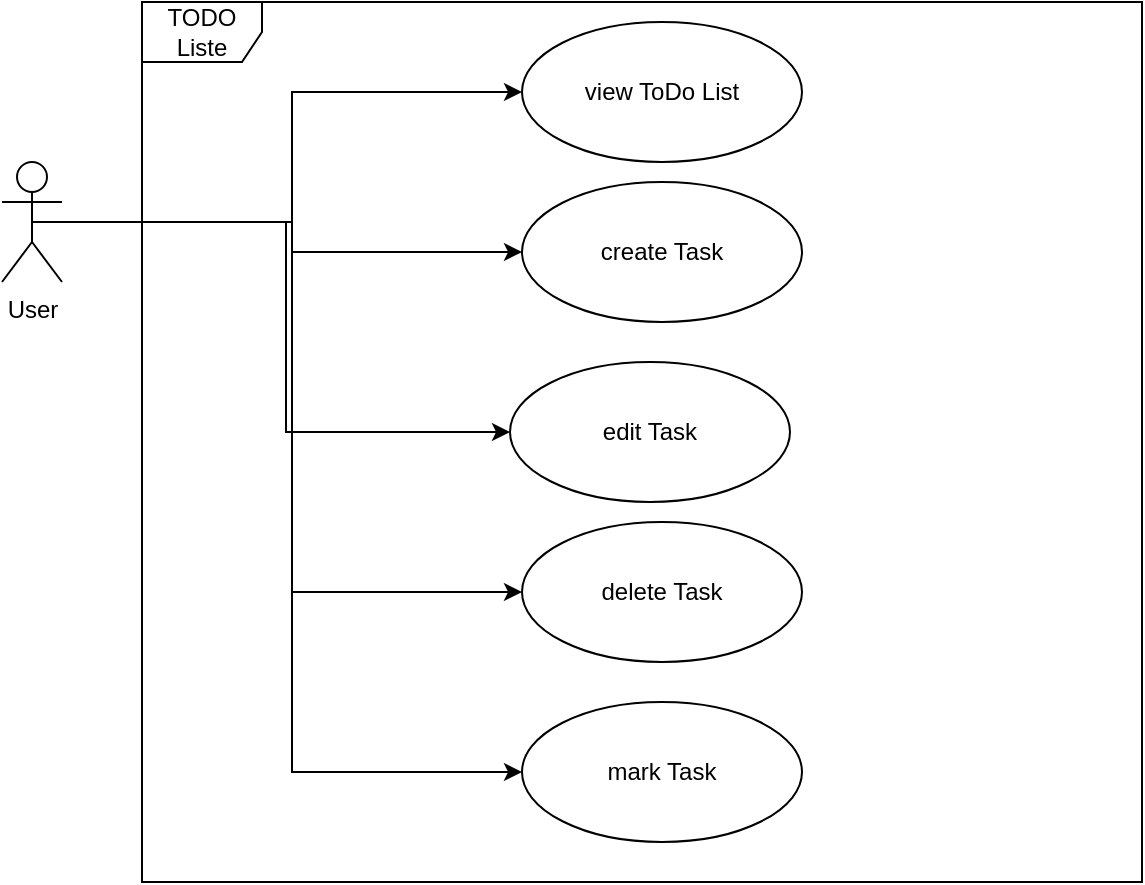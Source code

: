 <mxfile version="24.7.17">
  <diagram name="Seite-1" id="AyZmh6j_2HEn0DoN_k_r">
    <mxGraphModel dx="1117" dy="679" grid="1" gridSize="10" guides="1" tooltips="1" connect="1" arrows="1" fold="1" page="1" pageScale="1" pageWidth="827" pageHeight="1169" math="0" shadow="0">
      <root>
        <mxCell id="0" />
        <mxCell id="1" parent="0" />
        <mxCell id="XHCcji0osZuezLN8mhuj-13" style="edgeStyle=orthogonalEdgeStyle;rounded=0;orthogonalLoop=1;jettySize=auto;html=1;exitX=0.5;exitY=0.5;exitDx=0;exitDy=0;exitPerimeter=0;entryX=0;entryY=0.5;entryDx=0;entryDy=0;" edge="1" parent="1" source="XHCcji0osZuezLN8mhuj-1" target="XHCcji0osZuezLN8mhuj-4">
          <mxGeometry relative="1" as="geometry" />
        </mxCell>
        <mxCell id="XHCcji0osZuezLN8mhuj-15" style="edgeStyle=orthogonalEdgeStyle;rounded=0;orthogonalLoop=1;jettySize=auto;html=1;exitX=0.5;exitY=0.5;exitDx=0;exitDy=0;exitPerimeter=0;entryX=0;entryY=0.5;entryDx=0;entryDy=0;" edge="1" parent="1" source="XHCcji0osZuezLN8mhuj-1" target="XHCcji0osZuezLN8mhuj-5">
          <mxGeometry relative="1" as="geometry">
            <Array as="points">
              <mxPoint x="232" y="190" />
              <mxPoint x="232" y="295" />
            </Array>
          </mxGeometry>
        </mxCell>
        <mxCell id="XHCcji0osZuezLN8mhuj-16" style="edgeStyle=orthogonalEdgeStyle;rounded=0;orthogonalLoop=1;jettySize=auto;html=1;exitX=0.5;exitY=0.5;exitDx=0;exitDy=0;exitPerimeter=0;entryX=0;entryY=0.5;entryDx=0;entryDy=0;" edge="1" parent="1" source="XHCcji0osZuezLN8mhuj-1" target="XHCcji0osZuezLN8mhuj-6">
          <mxGeometry relative="1" as="geometry" />
        </mxCell>
        <mxCell id="XHCcji0osZuezLN8mhuj-17" style="edgeStyle=orthogonalEdgeStyle;rounded=0;orthogonalLoop=1;jettySize=auto;html=1;exitX=0.5;exitY=0.5;exitDx=0;exitDy=0;exitPerimeter=0;entryX=0;entryY=0.5;entryDx=0;entryDy=0;" edge="1" parent="1" source="XHCcji0osZuezLN8mhuj-1" target="XHCcji0osZuezLN8mhuj-7">
          <mxGeometry relative="1" as="geometry">
            <Array as="points">
              <mxPoint x="235" y="190" />
              <mxPoint x="235" y="465" />
            </Array>
          </mxGeometry>
        </mxCell>
        <mxCell id="XHCcji0osZuezLN8mhuj-18" style="edgeStyle=orthogonalEdgeStyle;rounded=0;orthogonalLoop=1;jettySize=auto;html=1;exitX=0.5;exitY=0.5;exitDx=0;exitDy=0;exitPerimeter=0;" edge="1" parent="1" source="XHCcji0osZuezLN8mhuj-1" target="XHCcji0osZuezLN8mhuj-3">
          <mxGeometry relative="1" as="geometry" />
        </mxCell>
        <mxCell id="XHCcji0osZuezLN8mhuj-1" value="User" style="shape=umlActor;verticalLabelPosition=bottom;verticalAlign=top;html=1;" vertex="1" parent="1">
          <mxGeometry x="90" y="160" width="30" height="60" as="geometry" />
        </mxCell>
        <mxCell id="XHCcji0osZuezLN8mhuj-2" value="TODO Liste" style="shape=umlFrame;whiteSpace=wrap;html=1;pointerEvents=0;" vertex="1" parent="1">
          <mxGeometry x="160" y="80" width="500" height="440" as="geometry" />
        </mxCell>
        <mxCell id="XHCcji0osZuezLN8mhuj-3" value="view ToDo List" style="ellipse;whiteSpace=wrap;html=1;" vertex="1" parent="1">
          <mxGeometry x="350" y="90" width="140" height="70" as="geometry" />
        </mxCell>
        <mxCell id="XHCcji0osZuezLN8mhuj-4" value="create Task" style="ellipse;whiteSpace=wrap;html=1;" vertex="1" parent="1">
          <mxGeometry x="350" y="170" width="140" height="70" as="geometry" />
        </mxCell>
        <mxCell id="XHCcji0osZuezLN8mhuj-5" value="edit Task" style="ellipse;whiteSpace=wrap;html=1;" vertex="1" parent="1">
          <mxGeometry x="344" y="260" width="140" height="70" as="geometry" />
        </mxCell>
        <mxCell id="XHCcji0osZuezLN8mhuj-6" value="delete Task" style="ellipse;whiteSpace=wrap;html=1;" vertex="1" parent="1">
          <mxGeometry x="350" y="340" width="140" height="70" as="geometry" />
        </mxCell>
        <mxCell id="XHCcji0osZuezLN8mhuj-7" value="mark Task" style="ellipse;whiteSpace=wrap;html=1;" vertex="1" parent="1">
          <mxGeometry x="350" y="430" width="140" height="70" as="geometry" />
        </mxCell>
      </root>
    </mxGraphModel>
  </diagram>
</mxfile>
